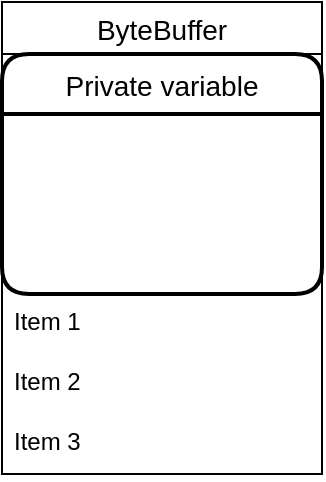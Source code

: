 <mxfile version="16.2.6" type="github">
  <diagram id="NEwX0GINdfbFj0cJLXgC" name="Page-1">
    <mxGraphModel dx="213" dy="341" grid="1" gridSize="10" guides="1" tooltips="1" connect="1" arrows="1" fold="1" page="1" pageScale="1" pageWidth="1169" pageHeight="1654" math="0" shadow="0">
      <root>
        <mxCell id="0" />
        <mxCell id="1" parent="0" />
        <mxCell id="d1wSOaY1Rt4tFcjzDiCB-96" value="ByteBuffer" style="swimlane;fontStyle=0;childLayout=stackLayout;horizontal=1;startSize=26;horizontalStack=0;resizeParent=1;resizeParentMax=0;resizeLast=0;collapsible=1;marginBottom=0;align=center;fontSize=14;fontColor=none;strokeColor=default;" vertex="1" parent="1">
          <mxGeometry x="10" y="310" width="160" height="236" as="geometry" />
        </mxCell>
        <mxCell id="d1wSOaY1Rt4tFcjzDiCB-100" value="Private variable" style="swimlane;childLayout=stackLayout;horizontal=1;startSize=30;horizontalStack=0;rounded=1;fontSize=14;fontStyle=0;strokeWidth=2;resizeParent=0;resizeLast=1;shadow=0;dashed=0;align=center;fontColor=none;" vertex="1" parent="d1wSOaY1Rt4tFcjzDiCB-96">
          <mxGeometry y="26" width="160" height="120" as="geometry">
            <mxRectangle y="26" width="160" height="30" as="alternateBounds" />
          </mxGeometry>
        </mxCell>
        <mxCell id="d1wSOaY1Rt4tFcjzDiCB-101" value="unsigned int rpos, wpos" style="align=left;strokeColor=none;fillColor=none;spacingLeft=4;fontSize=12;verticalAlign=top;resizable=0;rotatable=0;part=1;fontColor=none;noLabel=1;labelBorderColor=none;" vertex="1" parent="d1wSOaY1Rt4tFcjzDiCB-100">
          <mxGeometry y="30" width="160" height="90" as="geometry" />
        </mxCell>
        <mxCell id="d1wSOaY1Rt4tFcjzDiCB-97" value="Item 1" style="text;strokeColor=none;fillColor=none;spacingLeft=4;spacingRight=4;overflow=hidden;rotatable=0;points=[[0,0.5],[1,0.5]];portConstraint=eastwest;fontSize=12;fontColor=none;" vertex="1" parent="d1wSOaY1Rt4tFcjzDiCB-96">
          <mxGeometry y="146" width="160" height="30" as="geometry" />
        </mxCell>
        <mxCell id="d1wSOaY1Rt4tFcjzDiCB-98" value="Item 2" style="text;strokeColor=none;fillColor=none;spacingLeft=4;spacingRight=4;overflow=hidden;rotatable=0;points=[[0,0.5],[1,0.5]];portConstraint=eastwest;fontSize=12;fontColor=none;" vertex="1" parent="d1wSOaY1Rt4tFcjzDiCB-96">
          <mxGeometry y="176" width="160" height="30" as="geometry" />
        </mxCell>
        <mxCell id="d1wSOaY1Rt4tFcjzDiCB-99" value="Item 3" style="text;strokeColor=none;fillColor=none;spacingLeft=4;spacingRight=4;overflow=hidden;rotatable=0;points=[[0,0.5],[1,0.5]];portConstraint=eastwest;fontSize=12;fontColor=none;" vertex="1" parent="d1wSOaY1Rt4tFcjzDiCB-96">
          <mxGeometry y="206" width="160" height="30" as="geometry" />
        </mxCell>
      </root>
    </mxGraphModel>
  </diagram>
</mxfile>
